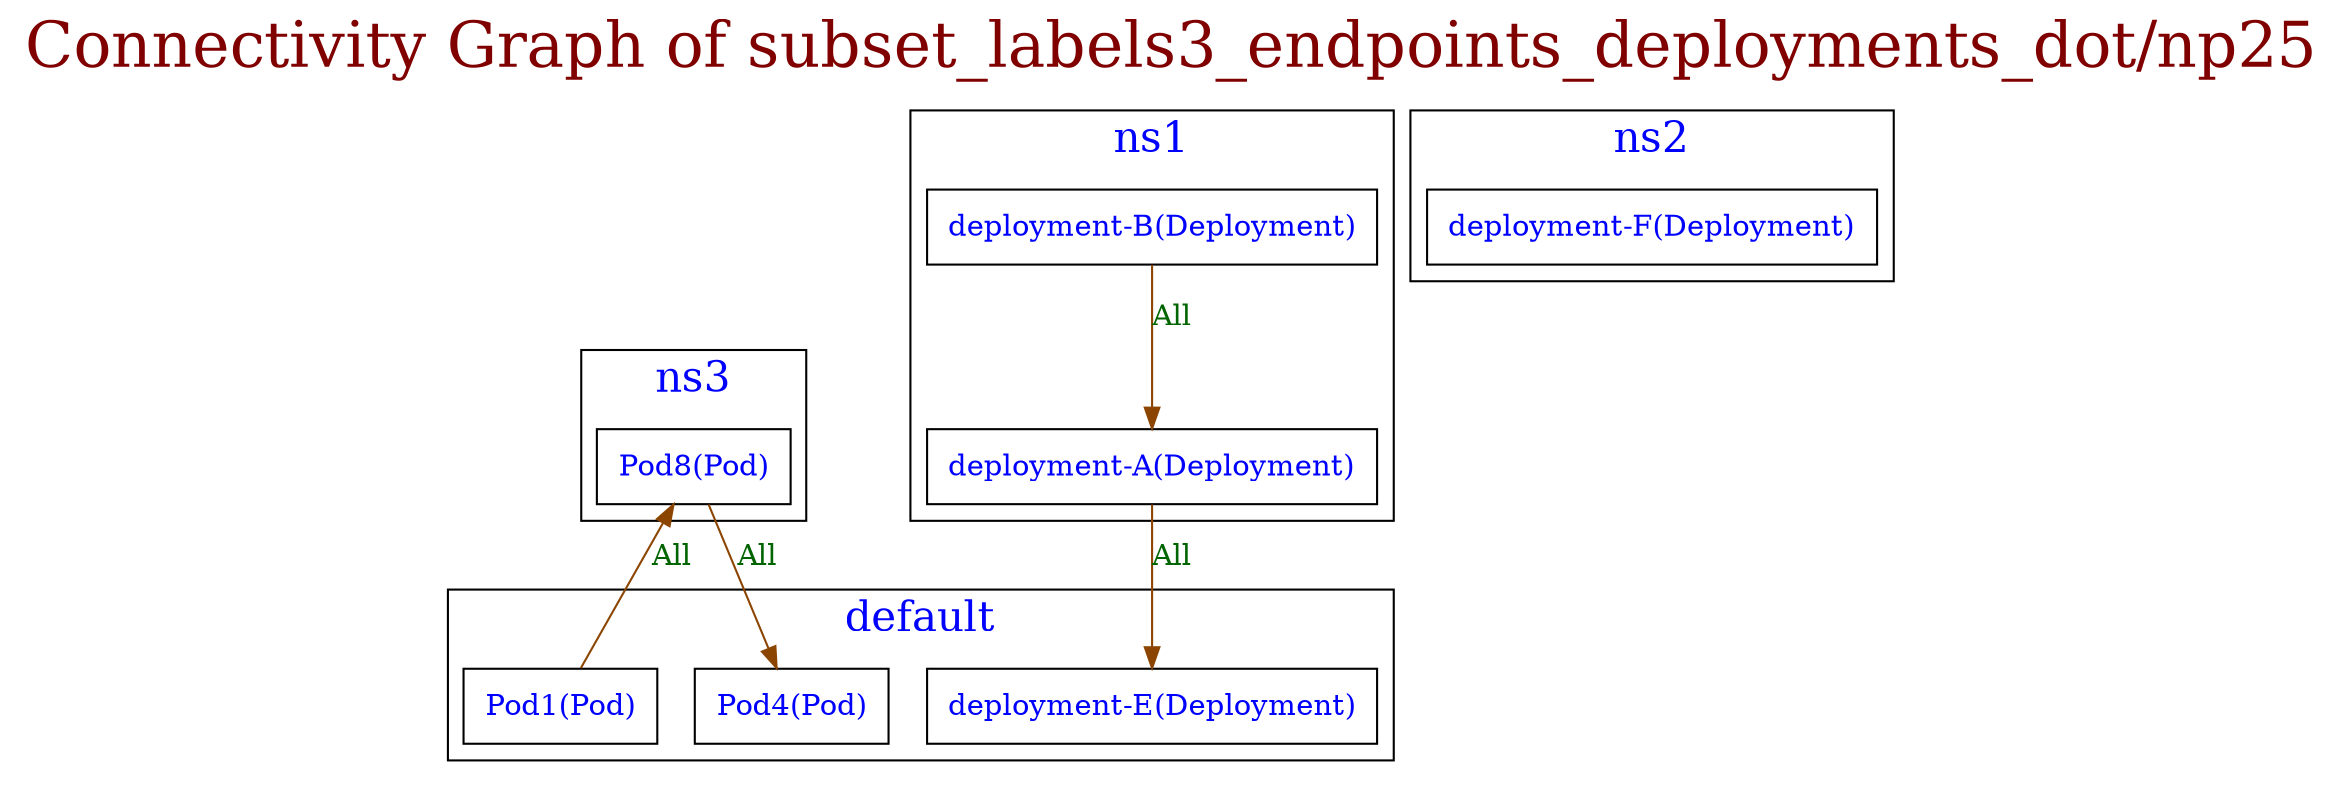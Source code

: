 // The Connectivity Graph of subset_labels3_endpoints_deployments_dot/np25
digraph {
	label="Connectivity Graph of subset_labels3_endpoints_deployments_dot/np25"	labelloc = "t"
	fontsize=30
	fontcolor=webmaroon
subgraph cluster_default_namespace{
	label="default"
	fontsize=20
	fontcolor=blue
	"default/Pod1(Pod)" [label=<<table border="0" cellspacing="0"><tr><td>Pod1(Pod)</td></tr></table>> shape=box fontcolor=blue]
	"default/Pod4(Pod)" [label=<<table border="0" cellspacing="0"><tr><td>Pod4(Pod)</td></tr></table>> shape=box fontcolor=blue]
	"default/deployment-E(Deployment)" [label=<<table border="0" cellspacing="0"><tr><td>deployment-E(Deployment)</td></tr></table>> shape=box fontcolor=blue]
}
subgraph cluster_ns1_namespace{
	label="ns1"
	fontsize=20
	fontcolor=blue
	"ns1/deployment-A(Deployment)" [label=<<table border="0" cellspacing="0"><tr><td>deployment-A(Deployment)</td></tr></table>> shape=box fontcolor=blue]
	"ns1/deployment-B(Deployment)" [label=<<table border="0" cellspacing="0"><tr><td>deployment-B(Deployment)</td></tr></table>> shape=box fontcolor=blue]
}
subgraph cluster_ns2_namespace{
	label="ns2"
	fontsize=20
	fontcolor=blue
	"ns2/deployment-F(Deployment)" [label=<<table border="0" cellspacing="0"><tr><td>deployment-F(Deployment)</td></tr></table>> shape=box fontcolor=blue]
}
subgraph cluster_ns3_namespace{
	label="ns3"
	fontsize=20
	fontcolor=blue
	"ns3/Pod8(Pod)" [label=<<table border="0" cellspacing="0"><tr><td>Pod8(Pod)</td></tr></table>> shape=box fontcolor=blue]
}
	"default/Pod1(Pod)" -> "ns3/Pod8(Pod)"[label="All" color=darkorange4 fontcolor=darkgreen dir=both arrowhead=normal arrowtail=none]
	"ns1/deployment-A(Deployment)" -> "default/deployment-E(Deployment)"[label="All" color=darkorange4 fontcolor=darkgreen dir=both arrowhead=normal arrowtail=none]
	"ns1/deployment-B(Deployment)" -> "ns1/deployment-A(Deployment)"[label="All" color=darkorange4 fontcolor=darkgreen dir=both arrowhead=normal arrowtail=none]
	"ns3/Pod8(Pod)" -> "default/Pod4(Pod)"[label="All" color=darkorange4 fontcolor=darkgreen dir=both arrowhead=normal arrowtail=none]
}
